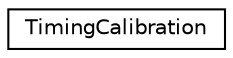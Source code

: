 digraph "Graphical Class Hierarchy"
{
  edge [fontname="Helvetica",fontsize="10",labelfontname="Helvetica",labelfontsize="10"];
  node [fontname="Helvetica",fontsize="10",shape=record];
  rankdir="LR";
  Node1 [label="TimingCalibration",height=0.2,width=0.4,color="black", fillcolor="white", style="filled",URL="$d2/d44/class_timing_calibration.html",tooltip="A class to hold the timing calibration for a detector. "];
}
